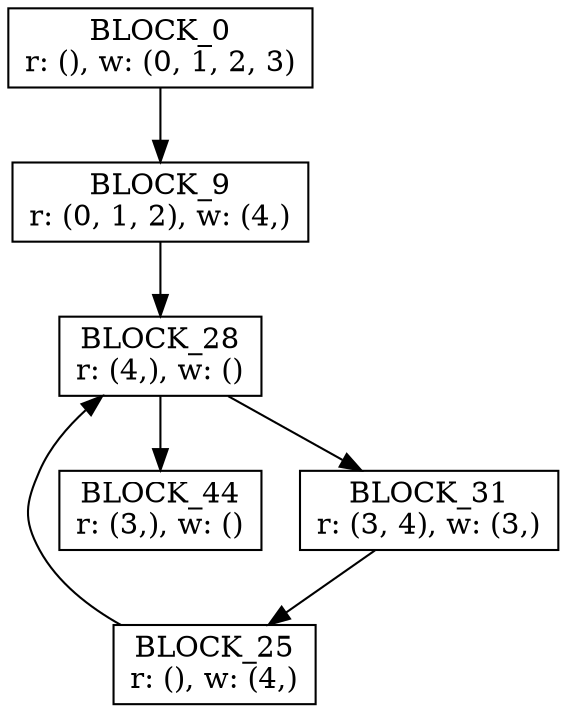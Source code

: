 digraph CFG_49341008 {
BLOCK_0 [shape=box, label="BLOCK_0\nr: (), w: (0, 1, 2, 3)"];
BLOCK_9 [shape=box, label="BLOCK_9\nr: (0, 1, 2), w: (4,)"];
BLOCK_44 [shape=box, label="BLOCK_44\nr: (3,), w: ()"];
BLOCK_25 [shape=box, label="BLOCK_25\nr: (), w: (4,)"];
BLOCK_28 [shape=box, label="BLOCK_28\nr: (4,), w: ()"];
BLOCK_31 [shape=box, label="BLOCK_31\nr: (3, 4), w: (3,)"];
BLOCK_0 -> BLOCK_9;
BLOCK_9 -> BLOCK_28;
BLOCK_25 -> BLOCK_28;
BLOCK_28 -> BLOCK_44;
BLOCK_28 -> BLOCK_31;
BLOCK_31 -> BLOCK_25;
}
